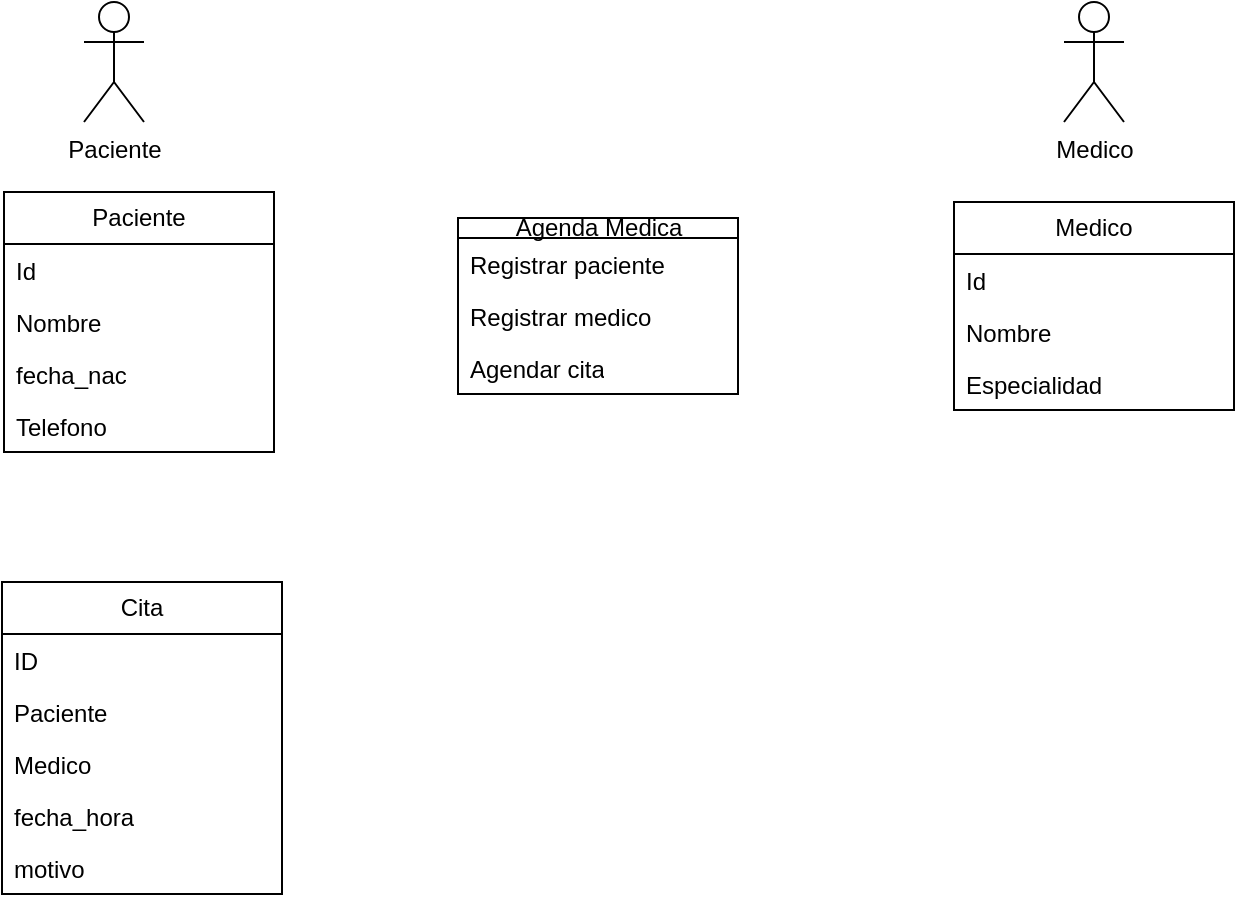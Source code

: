 <mxfile version="28.2.5">
  <diagram name="Página-1" id="fMZXzFNBeFHIcqFxO1GH">
    <mxGraphModel dx="1042" dy="575" grid="1" gridSize="10" guides="1" tooltips="1" connect="1" arrows="1" fold="1" page="1" pageScale="1" pageWidth="827" pageHeight="1169" math="0" shadow="0">
      <root>
        <mxCell id="0" />
        <mxCell id="1" parent="0" />
        <mxCell id="t8x1u8P-eFQJuMQ3jzye-1" value="Medico" style="shape=umlActor;verticalLabelPosition=bottom;verticalAlign=top;html=1;outlineConnect=0;" parent="1" vertex="1">
          <mxGeometry x="610" y="90" width="30" height="60" as="geometry" />
        </mxCell>
        <mxCell id="t8x1u8P-eFQJuMQ3jzye-2" value="Paciente" style="shape=umlActor;verticalLabelPosition=bottom;verticalAlign=top;html=1;outlineConnect=0;" parent="1" vertex="1">
          <mxGeometry x="120" y="90" width="30" height="60" as="geometry" />
        </mxCell>
        <mxCell id="NCxvfVJp-R5Hk75AXR-E-5" value="Paciente" style="swimlane;fontStyle=0;childLayout=stackLayout;horizontal=1;startSize=26;fillColor=none;horizontalStack=0;resizeParent=1;resizeParentMax=0;resizeLast=0;collapsible=1;marginBottom=0;whiteSpace=wrap;html=1;" vertex="1" parent="1">
          <mxGeometry x="80" y="185" width="135" height="130" as="geometry" />
        </mxCell>
        <mxCell id="NCxvfVJp-R5Hk75AXR-E-7" value="Id" style="text;strokeColor=none;fillColor=none;align=left;verticalAlign=top;spacingLeft=4;spacingRight=4;overflow=hidden;rotatable=0;points=[[0,0.5],[1,0.5]];portConstraint=eastwest;whiteSpace=wrap;html=1;" vertex="1" parent="NCxvfVJp-R5Hk75AXR-E-5">
          <mxGeometry y="26" width="135" height="26" as="geometry" />
        </mxCell>
        <mxCell id="NCxvfVJp-R5Hk75AXR-E-6" value="Nombre" style="text;strokeColor=none;fillColor=none;align=left;verticalAlign=top;spacingLeft=4;spacingRight=4;overflow=hidden;rotatable=0;points=[[0,0.5],[1,0.5]];portConstraint=eastwest;whiteSpace=wrap;html=1;" vertex="1" parent="NCxvfVJp-R5Hk75AXR-E-5">
          <mxGeometry y="52" width="135" height="26" as="geometry" />
        </mxCell>
        <mxCell id="NCxvfVJp-R5Hk75AXR-E-8" value="fecha_nac" style="text;strokeColor=none;fillColor=none;align=left;verticalAlign=top;spacingLeft=4;spacingRight=4;overflow=hidden;rotatable=0;points=[[0,0.5],[1,0.5]];portConstraint=eastwest;whiteSpace=wrap;html=1;" vertex="1" parent="NCxvfVJp-R5Hk75AXR-E-5">
          <mxGeometry y="78" width="135" height="26" as="geometry" />
        </mxCell>
        <mxCell id="NCxvfVJp-R5Hk75AXR-E-14" value="Telefono" style="text;strokeColor=none;fillColor=none;align=left;verticalAlign=top;spacingLeft=4;spacingRight=4;overflow=hidden;rotatable=0;points=[[0,0.5],[1,0.5]];portConstraint=eastwest;whiteSpace=wrap;html=1;" vertex="1" parent="NCxvfVJp-R5Hk75AXR-E-5">
          <mxGeometry y="104" width="135" height="26" as="geometry" />
        </mxCell>
        <mxCell id="NCxvfVJp-R5Hk75AXR-E-9" value="Medico" style="swimlane;fontStyle=0;childLayout=stackLayout;horizontal=1;startSize=26;fillColor=none;horizontalStack=0;resizeParent=1;resizeParentMax=0;resizeLast=0;collapsible=1;marginBottom=0;whiteSpace=wrap;html=1;" vertex="1" parent="1">
          <mxGeometry x="555" y="190" width="140" height="104" as="geometry" />
        </mxCell>
        <mxCell id="NCxvfVJp-R5Hk75AXR-E-10" value="Id" style="text;strokeColor=none;fillColor=none;align=left;verticalAlign=top;spacingLeft=4;spacingRight=4;overflow=hidden;rotatable=0;points=[[0,0.5],[1,0.5]];portConstraint=eastwest;whiteSpace=wrap;html=1;" vertex="1" parent="NCxvfVJp-R5Hk75AXR-E-9">
          <mxGeometry y="26" width="140" height="26" as="geometry" />
        </mxCell>
        <mxCell id="NCxvfVJp-R5Hk75AXR-E-11" value="Nombre" style="text;strokeColor=none;fillColor=none;align=left;verticalAlign=top;spacingLeft=4;spacingRight=4;overflow=hidden;rotatable=0;points=[[0,0.5],[1,0.5]];portConstraint=eastwest;whiteSpace=wrap;html=1;" vertex="1" parent="NCxvfVJp-R5Hk75AXR-E-9">
          <mxGeometry y="52" width="140" height="26" as="geometry" />
        </mxCell>
        <mxCell id="NCxvfVJp-R5Hk75AXR-E-12" value="Especialidad" style="text;strokeColor=none;fillColor=none;align=left;verticalAlign=top;spacingLeft=4;spacingRight=4;overflow=hidden;rotatable=0;points=[[0,0.5],[1,0.5]];portConstraint=eastwest;whiteSpace=wrap;html=1;" vertex="1" parent="NCxvfVJp-R5Hk75AXR-E-9">
          <mxGeometry y="78" width="140" height="26" as="geometry" />
        </mxCell>
        <mxCell id="NCxvfVJp-R5Hk75AXR-E-13" value="Cita" style="swimlane;fontStyle=0;childLayout=stackLayout;horizontal=1;startSize=26;fillColor=none;horizontalStack=0;resizeParent=1;resizeParentMax=0;resizeLast=0;collapsible=1;marginBottom=0;whiteSpace=wrap;html=1;" vertex="1" parent="1">
          <mxGeometry x="79" y="380" width="140" height="156" as="geometry" />
        </mxCell>
        <mxCell id="NCxvfVJp-R5Hk75AXR-E-15" value="ID" style="text;strokeColor=none;fillColor=none;align=left;verticalAlign=top;spacingLeft=4;spacingRight=4;overflow=hidden;rotatable=0;points=[[0,0.5],[1,0.5]];portConstraint=eastwest;whiteSpace=wrap;html=1;" vertex="1" parent="NCxvfVJp-R5Hk75AXR-E-13">
          <mxGeometry y="26" width="140" height="26" as="geometry" />
        </mxCell>
        <mxCell id="NCxvfVJp-R5Hk75AXR-E-16" value="Paciente" style="text;strokeColor=none;fillColor=none;align=left;verticalAlign=top;spacingLeft=4;spacingRight=4;overflow=hidden;rotatable=0;points=[[0,0.5],[1,0.5]];portConstraint=eastwest;whiteSpace=wrap;html=1;" vertex="1" parent="NCxvfVJp-R5Hk75AXR-E-13">
          <mxGeometry y="52" width="140" height="26" as="geometry" />
        </mxCell>
        <mxCell id="NCxvfVJp-R5Hk75AXR-E-18" value="Medico" style="text;strokeColor=none;fillColor=none;align=left;verticalAlign=top;spacingLeft=4;spacingRight=4;overflow=hidden;rotatable=0;points=[[0,0.5],[1,0.5]];portConstraint=eastwest;whiteSpace=wrap;html=1;" vertex="1" parent="NCxvfVJp-R5Hk75AXR-E-13">
          <mxGeometry y="78" width="140" height="26" as="geometry" />
        </mxCell>
        <mxCell id="NCxvfVJp-R5Hk75AXR-E-17" value="fecha_hora" style="text;strokeColor=none;fillColor=none;align=left;verticalAlign=top;spacingLeft=4;spacingRight=4;overflow=hidden;rotatable=0;points=[[0,0.5],[1,0.5]];portConstraint=eastwest;whiteSpace=wrap;html=1;" vertex="1" parent="NCxvfVJp-R5Hk75AXR-E-13">
          <mxGeometry y="104" width="140" height="26" as="geometry" />
        </mxCell>
        <mxCell id="NCxvfVJp-R5Hk75AXR-E-19" value="motivo" style="text;strokeColor=none;fillColor=none;align=left;verticalAlign=top;spacingLeft=4;spacingRight=4;overflow=hidden;rotatable=0;points=[[0,0.5],[1,0.5]];portConstraint=eastwest;whiteSpace=wrap;html=1;" vertex="1" parent="NCxvfVJp-R5Hk75AXR-E-13">
          <mxGeometry y="130" width="140" height="26" as="geometry" />
        </mxCell>
        <mxCell id="NCxvfVJp-R5Hk75AXR-E-20" value="Agenda Medica" style="swimlane;fontStyle=0;childLayout=stackLayout;horizontal=1;startSize=10;fillColor=none;horizontalStack=0;resizeParent=1;resizeParentMax=0;resizeLast=0;collapsible=1;marginBottom=0;html=1;" vertex="1" parent="1">
          <mxGeometry x="307" y="198" width="140" height="88" as="geometry" />
        </mxCell>
        <mxCell id="NCxvfVJp-R5Hk75AXR-E-21" value="Registrar paciente" style="text;strokeColor=none;fillColor=none;align=left;verticalAlign=top;spacingLeft=4;spacingRight=4;overflow=hidden;rotatable=0;points=[[0,0.5],[1,0.5]];portConstraint=eastwest;whiteSpace=wrap;html=1;" vertex="1" parent="NCxvfVJp-R5Hk75AXR-E-20">
          <mxGeometry y="10" width="140" height="26" as="geometry" />
        </mxCell>
        <mxCell id="NCxvfVJp-R5Hk75AXR-E-22" value="Registrar medico" style="text;strokeColor=none;fillColor=none;align=left;verticalAlign=top;spacingLeft=4;spacingRight=4;overflow=hidden;rotatable=0;points=[[0,0.5],[1,0.5]];portConstraint=eastwest;whiteSpace=wrap;html=1;" vertex="1" parent="NCxvfVJp-R5Hk75AXR-E-20">
          <mxGeometry y="36" width="140" height="26" as="geometry" />
        </mxCell>
        <mxCell id="NCxvfVJp-R5Hk75AXR-E-23" value="Agendar cita" style="text;strokeColor=none;fillColor=none;align=left;verticalAlign=top;spacingLeft=4;spacingRight=4;overflow=hidden;rotatable=0;points=[[0,0.5],[1,0.5]];portConstraint=eastwest;whiteSpace=wrap;html=1;" vertex="1" parent="NCxvfVJp-R5Hk75AXR-E-20">
          <mxGeometry y="62" width="140" height="26" as="geometry" />
        </mxCell>
      </root>
    </mxGraphModel>
  </diagram>
</mxfile>
